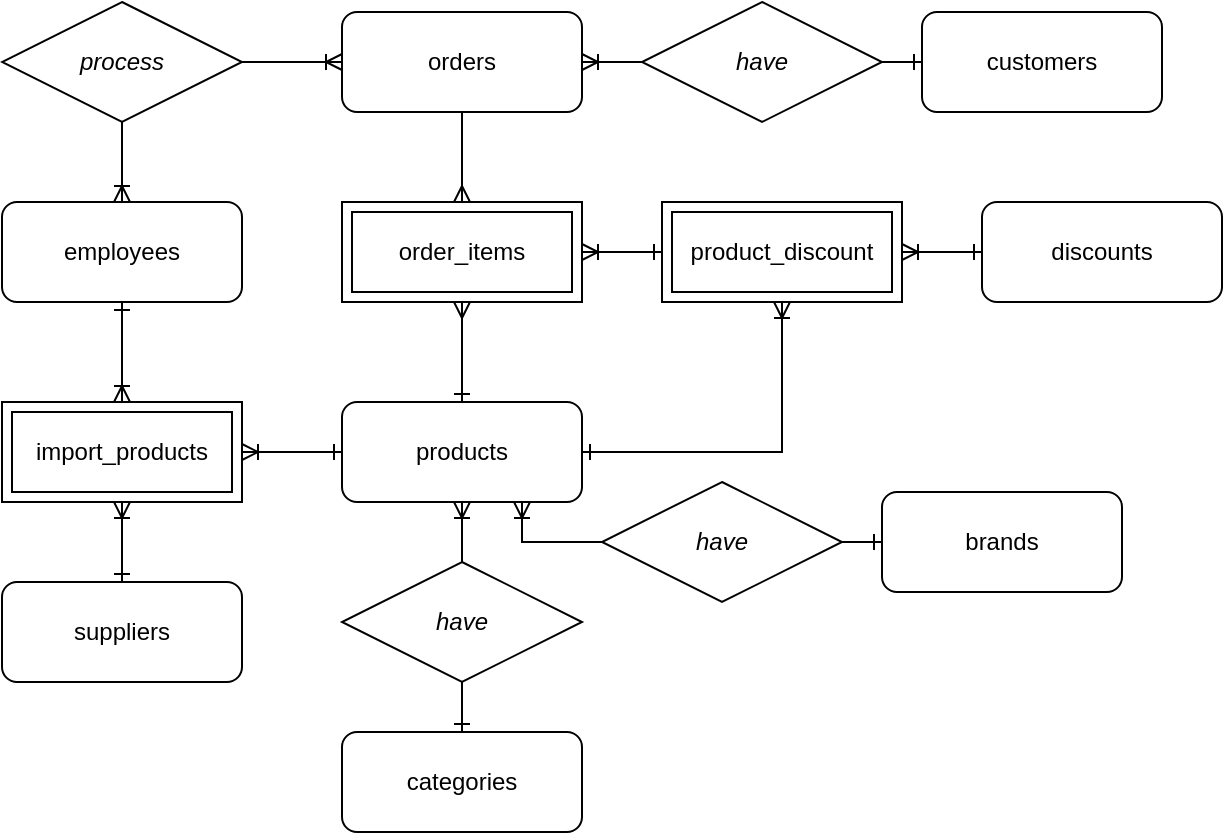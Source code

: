 <mxfile version="15.2.7" type="device"><diagram id="D6hvduqs2w9GfV5S2fJ7" name="Page-1"><mxGraphModel dx="768" dy="474" grid="1" gridSize="10" guides="1" tooltips="1" connect="1" arrows="1" fold="1" page="1" pageScale="1" pageWidth="850" pageHeight="1100" math="0" shadow="0"><root><mxCell id="0"/><mxCell id="1" parent="0"/><mxCell id="q8-OqlBVRr-wHUyQlQfw-37" style="edgeStyle=orthogonalEdgeStyle;rounded=0;orthogonalLoop=1;jettySize=auto;html=1;endArrow=none;endFill=0;startArrow=ERone;startFill=0;fontSize=12;fontStyle=0" parent="1" source="Y4O8k-JiHu86b3d_jl8N-3" edge="1"><mxGeometry relative="1" as="geometry"><mxPoint x="480" y="65" as="targetPoint"/></mxGeometry></mxCell><mxCell id="Y4O8k-JiHu86b3d_jl8N-3" value="customers" style="rounded=1;whiteSpace=wrap;html=1;fontSize=12;fontStyle=0" parent="1" vertex="1"><mxGeometry x="500" y="40" width="120" height="50" as="geometry"/></mxCell><mxCell id="q8-OqlBVRr-wHUyQlQfw-19" style="edgeStyle=orthogonalEdgeStyle;rounded=0;orthogonalLoop=1;jettySize=auto;html=1;endArrow=ERmany;endFill=0;fontSize=12;fontStyle=0;entryX=0.5;entryY=0;entryDx=0;entryDy=0;" parent="1" source="Y4O8k-JiHu86b3d_jl8N-5" target="y1Y142N7GtiO-p7WDP6m-7" edge="1"><mxGeometry relative="1" as="geometry"><mxPoint x="270" y="130" as="targetPoint"/></mxGeometry></mxCell><mxCell id="Y4O8k-JiHu86b3d_jl8N-5" value="orders" style="rounded=1;whiteSpace=wrap;html=1;fontSize=12;fontStyle=0" parent="1" vertex="1"><mxGeometry x="210" y="40" width="120" height="50" as="geometry"/></mxCell><mxCell id="Y4O8k-JiHu86b3d_jl8N-9" style="edgeStyle=none;rounded=0;orthogonalLoop=1;jettySize=auto;html=1;entryX=0;entryY=0.5;entryDx=0;entryDy=0;fontSize=12;endArrow=ERoneToMany;endFill=0;startArrow=none;startFill=1;exitX=1;exitY=0.5;exitDx=0;exitDy=0;fontStyle=0" parent="1" source="y1Y142N7GtiO-p7WDP6m-5" target="Y4O8k-JiHu86b3d_jl8N-5" edge="1"><mxGeometry relative="1" as="geometry"><mxPoint x="140" y="65" as="sourcePoint"/></mxGeometry></mxCell><mxCell id="o5M0SvTaIChu8akE52Vm-2" style="edgeStyle=orthogonalEdgeStyle;rounded=0;orthogonalLoop=1;jettySize=auto;html=1;exitX=0.5;exitY=1;exitDx=0;exitDy=0;endArrow=ERoneToMany;endFill=0;startArrow=ERone;startFill=0;fontSize=12;fontStyle=0" parent="1" source="Y4O8k-JiHu86b3d_jl8N-8" target="y1Y142N7GtiO-p7WDP6m-1" edge="1"><mxGeometry relative="1" as="geometry"><mxPoint x="100" y="230" as="targetPoint"/></mxGeometry></mxCell><mxCell id="Y4O8k-JiHu86b3d_jl8N-8" value="employees" style="rounded=1;whiteSpace=wrap;html=1;fontSize=12;fontStyle=0" parent="1" vertex="1"><mxGeometry x="40" y="135" width="120" height="50" as="geometry"/></mxCell><mxCell id="q8-OqlBVRr-wHUyQlQfw-17" style="edgeStyle=orthogonalEdgeStyle;rounded=0;orthogonalLoop=1;jettySize=auto;html=1;endArrow=ERmany;endFill=0;entryX=0.5;entryY=1;entryDx=0;entryDy=0;fontSize=12;startArrow=ERone;startFill=0;fontStyle=0" parent="1" source="Y4O8k-JiHu86b3d_jl8N-12" target="y1Y142N7GtiO-p7WDP6m-7" edge="1"><mxGeometry relative="1" as="geometry"><mxPoint x="270" y="190" as="targetPoint"/></mxGeometry></mxCell><mxCell id="q8-OqlBVRr-wHUyQlQfw-30" style="edgeStyle=orthogonalEdgeStyle;rounded=0;orthogonalLoop=1;jettySize=auto;html=1;entryX=0.5;entryY=1;entryDx=0;entryDy=0;endArrow=ERoneToMany;endFill=0;fontSize=12;startArrow=ERone;startFill=0;exitX=1;exitY=0.5;exitDx=0;exitDy=0;fontStyle=0" parent="1" target="y1Y142N7GtiO-p7WDP6m-8" edge="1" source="Y4O8k-JiHu86b3d_jl8N-12"><mxGeometry relative="1" as="geometry"><mxPoint x="331" y="240" as="sourcePoint"/><mxPoint x="435" y="190" as="targetPoint"/></mxGeometry></mxCell><mxCell id="Y4O8k-JiHu86b3d_jl8N-12" value="products" style="rounded=1;whiteSpace=wrap;html=1;fontSize=12;fontStyle=0" parent="1" vertex="1"><mxGeometry x="210" y="235" width="120" height="50" as="geometry"/></mxCell><mxCell id="o5M0SvTaIChu8akE52Vm-6" style="edgeStyle=orthogonalEdgeStyle;rounded=0;orthogonalLoop=1;jettySize=auto;html=1;entryX=0.5;entryY=1;entryDx=0;entryDy=0;endArrow=ERoneToMany;endFill=0;startArrow=ERone;startFill=0;fontSize=12;fontStyle=0" parent="1" source="Y4O8k-JiHu86b3d_jl8N-14" target="y1Y142N7GtiO-p7WDP6m-1" edge="1"><mxGeometry relative="1" as="geometry"><mxPoint x="100" y="290" as="targetPoint"/></mxGeometry></mxCell><mxCell id="Y4O8k-JiHu86b3d_jl8N-14" value="suppliers" style="rounded=1;whiteSpace=wrap;html=1;fontSize=12;fontStyle=0" parent="1" vertex="1"><mxGeometry x="40" y="325" width="120" height="50" as="geometry"/></mxCell><mxCell id="q8-OqlBVRr-wHUyQlQfw-23" style="edgeStyle=orthogonalEdgeStyle;rounded=0;orthogonalLoop=1;jettySize=auto;html=1;entryX=0.5;entryY=1;entryDx=0;entryDy=0;endArrow=none;endFill=0;startArrow=ERone;startFill=0;fontSize=12;fontStyle=0" parent="1" source="Y4O8k-JiHu86b3d_jl8N-15" target="y1Y142N7GtiO-p7WDP6m-4" edge="1"><mxGeometry relative="1" as="geometry"><mxPoint x="270" y="380" as="targetPoint"/></mxGeometry></mxCell><mxCell id="Y4O8k-JiHu86b3d_jl8N-15" value="categories" style="rounded=1;whiteSpace=wrap;html=1;fontSize=12;fontStyle=0" parent="1" vertex="1"><mxGeometry x="210" y="400" width="120" height="50" as="geometry"/></mxCell><mxCell id="q8-OqlBVRr-wHUyQlQfw-29" style="edgeStyle=orthogonalEdgeStyle;rounded=0;orthogonalLoop=1;jettySize=auto;html=1;entryX=1;entryY=0.5;entryDx=0;entryDy=0;entryPerimeter=0;endArrow=ERoneToMany;endFill=0;startArrow=ERone;startFill=0;fontSize=12;fontStyle=0" parent="1" source="Y4O8k-JiHu86b3d_jl8N-16" edge="1"><mxGeometry relative="1" as="geometry"><mxPoint x="490" y="160" as="targetPoint"/></mxGeometry></mxCell><mxCell id="Y4O8k-JiHu86b3d_jl8N-16" value="discounts" style="rounded=1;whiteSpace=wrap;html=1;fontSize=12;fontStyle=0" parent="1" vertex="1"><mxGeometry x="530" y="135" width="120" height="50" as="geometry"/></mxCell><mxCell id="q8-OqlBVRr-wHUyQlQfw-42" style="edgeStyle=orthogonalEdgeStyle;rounded=0;orthogonalLoop=1;jettySize=auto;html=1;entryX=1;entryY=0.5;entryDx=0;entryDy=0;startArrow=ERone;startFill=0;endArrow=none;endFill=0;fontSize=12;fontStyle=0" parent="1" source="cZuYFyatA3P2N4Mpeh4T-1" target="y1Y142N7GtiO-p7WDP6m-2" edge="1"><mxGeometry relative="1" as="geometry"><mxPoint x="450" y="305" as="targetPoint"/></mxGeometry></mxCell><mxCell id="cZuYFyatA3P2N4Mpeh4T-1" value="&lt;font style=&quot;font-size: 12px;&quot;&gt;brands&lt;/font&gt;" style="rounded=1;whiteSpace=wrap;html=1;sketch=0;fontSize=12;fontStyle=0" parent="1" vertex="1"><mxGeometry x="480" y="280" width="120" height="50" as="geometry"/></mxCell><mxCell id="q8-OqlBVRr-wHUyQlQfw-38" style="edgeStyle=orthogonalEdgeStyle;rounded=0;orthogonalLoop=1;jettySize=auto;html=1;entryX=1;entryY=0.5;entryDx=0;entryDy=0;endArrow=ERoneToMany;endFill=0;fontSize=12;fontStyle=0" parent="1" target="Y4O8k-JiHu86b3d_jl8N-5" edge="1"><mxGeometry relative="1" as="geometry"><mxPoint x="360" y="65" as="sourcePoint"/></mxGeometry></mxCell><mxCell id="q8-OqlBVRr-wHUyQlQfw-8" value="" style="edgeStyle=none;rounded=0;orthogonalLoop=1;jettySize=auto;html=1;entryX=0.5;entryY=1;entryDx=0;entryDy=0;fontSize=12;endArrow=none;endFill=0;startArrow=ERoneToMany;startFill=0;fontStyle=0" parent="1" source="Y4O8k-JiHu86b3d_jl8N-8" target="y1Y142N7GtiO-p7WDP6m-5" edge="1"><mxGeometry relative="1" as="geometry"><mxPoint x="480" y="70" as="sourcePoint"/><mxPoint x="100" y="100" as="targetPoint"/></mxGeometry></mxCell><mxCell id="q8-OqlBVRr-wHUyQlQfw-40" style="edgeStyle=orthogonalEdgeStyle;rounded=0;orthogonalLoop=1;jettySize=auto;html=1;startArrow=ERone;startFill=0;endArrow=ERoneToMany;endFill=0;entryX=1;entryY=0.5;entryDx=0;entryDy=0;entryPerimeter=0;fontSize=12;fontStyle=0" parent="1" source="Y4O8k-JiHu86b3d_jl8N-12" edge="1"><mxGeometry relative="1" as="geometry"><mxPoint x="140" y="200" as="sourcePoint"/><mxPoint x="160" y="260" as="targetPoint"/></mxGeometry></mxCell><mxCell id="q8-OqlBVRr-wHUyQlQfw-25" style="edgeStyle=orthogonalEdgeStyle;rounded=0;orthogonalLoop=1;jettySize=auto;html=1;entryX=0.5;entryY=1;entryDx=0;entryDy=0;endArrow=ERoneToMany;endFill=0;fontSize=12;exitX=0.5;exitY=0;exitDx=0;exitDy=0;fontStyle=0" parent="1" source="y1Y142N7GtiO-p7WDP6m-4" target="Y4O8k-JiHu86b3d_jl8N-12" edge="1"><mxGeometry relative="1" as="geometry"><mxPoint x="270.029" y="310.025" as="sourcePoint"/></mxGeometry></mxCell><mxCell id="q8-OqlBVRr-wHUyQlQfw-32" style="edgeStyle=orthogonalEdgeStyle;rounded=0;orthogonalLoop=1;jettySize=auto;html=1;entryX=1;entryY=0.5;entryDx=0;entryDy=0;endArrow=ERoneToMany;endFill=0;startArrow=ERone;startFill=0;fontSize=12;fontStyle=0;exitX=0;exitY=0.5;exitDx=0;exitDy=0;" parent="1" source="y1Y142N7GtiO-p7WDP6m-8" target="y1Y142N7GtiO-p7WDP6m-7" edge="1"><mxGeometry relative="1" as="geometry"><mxPoint x="370" y="160" as="sourcePoint"/><mxPoint x="320" y="160" as="targetPoint"/></mxGeometry></mxCell><mxCell id="q8-OqlBVRr-wHUyQlQfw-43" style="edgeStyle=orthogonalEdgeStyle;rounded=0;orthogonalLoop=1;jettySize=auto;html=1;entryX=0.75;entryY=1;entryDx=0;entryDy=0;startArrow=none;startFill=0;endArrow=ERoneToMany;endFill=0;fontSize=12;exitX=0;exitY=0.5;exitDx=0;exitDy=0;fontStyle=0" parent="1" source="y1Y142N7GtiO-p7WDP6m-2" target="Y4O8k-JiHu86b3d_jl8N-12" edge="1"><mxGeometry relative="1" as="geometry"><mxPoint x="340" y="305" as="sourcePoint"/></mxGeometry></mxCell><mxCell id="y1Y142N7GtiO-p7WDP6m-1" value="&lt;span style=&quot;&quot;&gt;import_products&lt;/span&gt;" style="shape=ext;margin=3;double=1;whiteSpace=wrap;html=1;align=center;shadow=0;sketch=0;strokeColor=default;fillColor=default;gradientColor=none;fontStyle=0" vertex="1" parent="1"><mxGeometry x="40" y="235" width="120" height="50" as="geometry"/></mxCell><mxCell id="y1Y142N7GtiO-p7WDP6m-2" value="&lt;span style=&quot;font-style: italic&quot;&gt;have&lt;/span&gt;" style="shape=rhombus;perimeter=rhombusPerimeter;whiteSpace=wrap;html=1;align=center;shadow=0;sketch=0;strokeColor=default;fillColor=default;gradientColor=none;fontStyle=0" vertex="1" parent="1"><mxGeometry x="340" y="275" width="120" height="60" as="geometry"/></mxCell><mxCell id="y1Y142N7GtiO-p7WDP6m-4" value="have" style="shape=rhombus;perimeter=rhombusPerimeter;whiteSpace=wrap;html=1;align=center;shadow=0;sketch=0;strokeColor=default;fillColor=default;gradientColor=none;fontStyle=2" vertex="1" parent="1"><mxGeometry x="210" y="315" width="120" height="60" as="geometry"/></mxCell><mxCell id="y1Y142N7GtiO-p7WDP6m-5" value="&lt;span style=&quot;font-style: italic&quot;&gt;process&lt;/span&gt;" style="shape=rhombus;perimeter=rhombusPerimeter;whiteSpace=wrap;html=1;align=center;shadow=0;sketch=0;strokeColor=default;fillColor=default;gradientColor=none;fontStyle=0" vertex="1" parent="1"><mxGeometry x="40" y="35" width="120" height="60" as="geometry"/></mxCell><mxCell id="y1Y142N7GtiO-p7WDP6m-6" value="have" style="shape=rhombus;perimeter=rhombusPerimeter;whiteSpace=wrap;html=1;align=center;shadow=0;sketch=0;strokeColor=default;fillColor=default;gradientColor=none;fontStyle=2" vertex="1" parent="1"><mxGeometry x="360" y="35" width="120" height="60" as="geometry"/></mxCell><mxCell id="y1Y142N7GtiO-p7WDP6m-7" value="&lt;span&gt;order_items&lt;/span&gt;" style="shape=ext;margin=3;double=1;whiteSpace=wrap;html=1;align=center;shadow=0;sketch=0;strokeColor=default;fillColor=default;gradientColor=none;" vertex="1" parent="1"><mxGeometry x="210" y="135" width="120" height="50" as="geometry"/></mxCell><mxCell id="y1Y142N7GtiO-p7WDP6m-8" value="&lt;span&gt;product_discount&lt;/span&gt;" style="shape=ext;margin=3;double=1;whiteSpace=wrap;html=1;align=center;shadow=0;sketch=0;strokeColor=default;fillColor=default;gradientColor=none;" vertex="1" parent="1"><mxGeometry x="370" y="135" width="120" height="50" as="geometry"/></mxCell></root></mxGraphModel></diagram></mxfile>